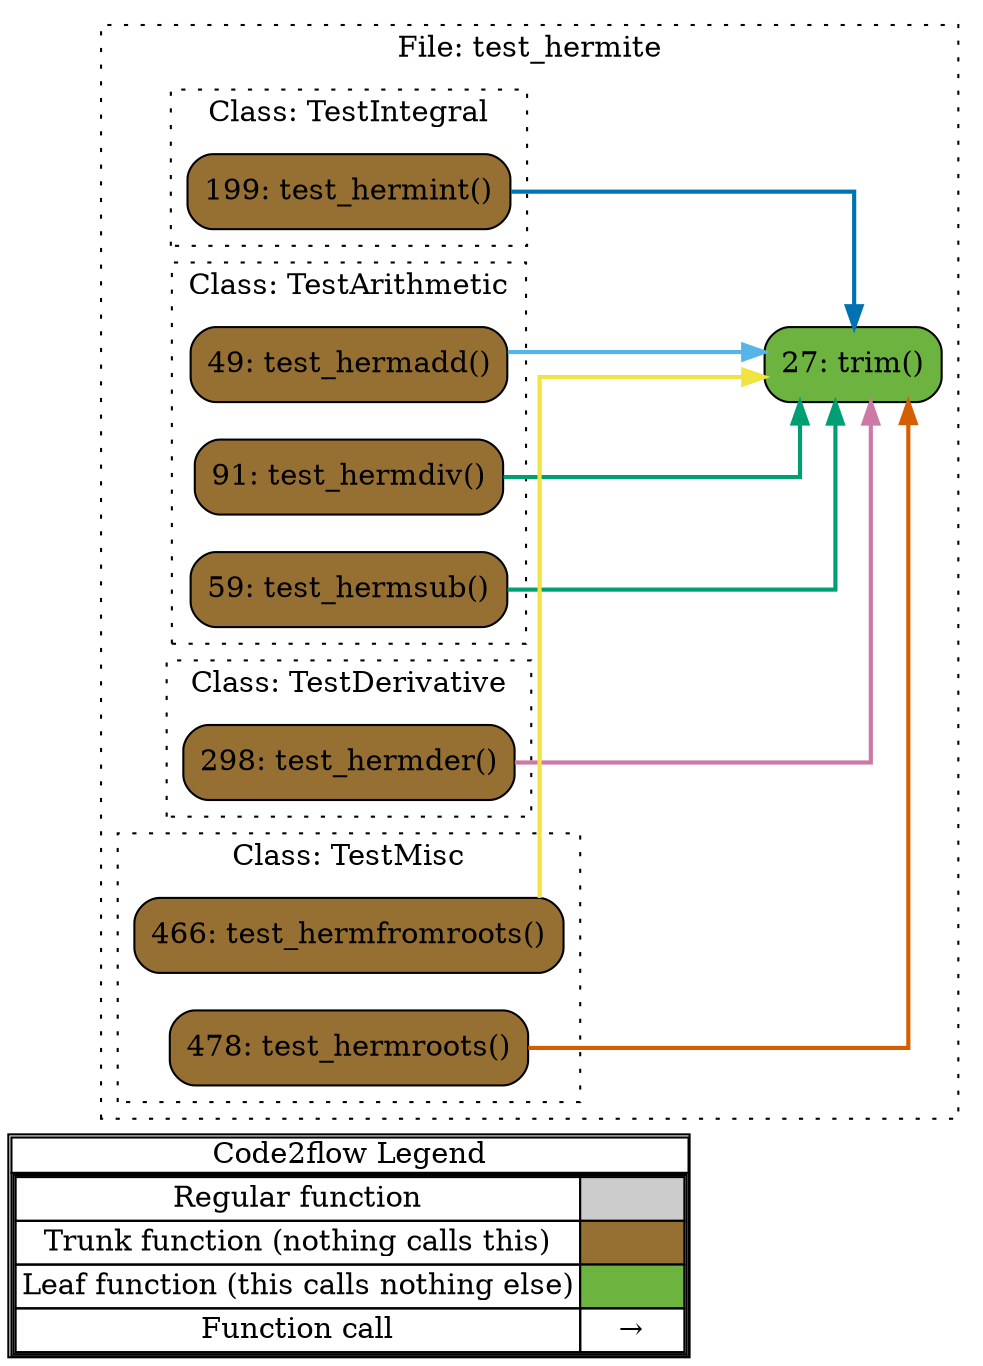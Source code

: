 digraph G {
concentrate=true;
splines="ortho";
rankdir="LR";
subgraph legend{
    rank = min;
    label = "legend";
    Legend [shape=none, margin=0, label = <
        <table cellspacing="0" cellpadding="0" border="1"><tr><td>Code2flow Legend</td></tr><tr><td>
        <table cellspacing="0">
        <tr><td>Regular function</td><td width="50px" bgcolor='#cccccc'></td></tr>
        <tr><td>Trunk function (nothing calls this)</td><td bgcolor='#966F33'></td></tr>
        <tr><td>Leaf function (this calls nothing else)</td><td bgcolor='#6db33f'></td></tr>
        <tr><td>Function call</td><td><font color='black'>&#8594;</font></td></tr>
        </table></td></tr></table>
        >];
}node_6d1d6302 [label="49: test_hermadd()" name="test_hermite::TestArithmetic.test_hermadd" shape="rect" style="rounded,filled" fillcolor="#966F33" ];
node_e9444f73 [label="91: test_hermdiv()" name="test_hermite::TestArithmetic.test_hermdiv" shape="rect" style="rounded,filled" fillcolor="#966F33" ];
node_45677213 [label="59: test_hermsub()" name="test_hermite::TestArithmetic.test_hermsub" shape="rect" style="rounded,filled" fillcolor="#966F33" ];
node_66e4d127 [label="298: test_hermder()" name="test_hermite::TestDerivative.test_hermder" shape="rect" style="rounded,filled" fillcolor="#966F33" ];
node_a0b90635 [label="199: test_hermint()" name="test_hermite::TestIntegral.test_hermint" shape="rect" style="rounded,filled" fillcolor="#966F33" ];
node_b62191e4 [label="466: test_hermfromroots()" name="test_hermite::TestMisc.test_hermfromroots" shape="rect" style="rounded,filled" fillcolor="#966F33" ];
node_150c992e [label="478: test_hermroots()" name="test_hermite::TestMisc.test_hermroots" shape="rect" style="rounded,filled" fillcolor="#966F33" ];
node_2a55e088 [label="27: trim()" name="test_hermite::trim" shape="rect" style="rounded,filled" fillcolor="#6db33f" ];
node_6d1d6302 -> node_2a55e088 [color="#56B4E9" penwidth="2"];
node_6d1d6302 -> node_2a55e088 [color="#56B4E9" penwidth="2"];
node_e9444f73 -> node_2a55e088 [color="#009E73" penwidth="2"];
node_e9444f73 -> node_2a55e088 [color="#009E73" penwidth="2"];
node_45677213 -> node_2a55e088 [color="#009E73" penwidth="2"];
node_45677213 -> node_2a55e088 [color="#009E73" penwidth="2"];
node_66e4d127 -> node_2a55e088 [color="#CC79A7" penwidth="2"];
node_66e4d127 -> node_2a55e088 [color="#CC79A7" penwidth="2"];
node_66e4d127 -> node_2a55e088 [color="#CC79A7" penwidth="2"];
node_66e4d127 -> node_2a55e088 [color="#CC79A7" penwidth="2"];
node_66e4d127 -> node_2a55e088 [color="#CC79A7" penwidth="2"];
node_66e4d127 -> node_2a55e088 [color="#CC79A7" penwidth="2"];
node_a0b90635 -> node_2a55e088 [color="#0072B2" penwidth="2"];
node_a0b90635 -> node_2a55e088 [color="#0072B2" penwidth="2"];
node_a0b90635 -> node_2a55e088 [color="#0072B2" penwidth="2"];
node_a0b90635 -> node_2a55e088 [color="#0072B2" penwidth="2"];
node_a0b90635 -> node_2a55e088 [color="#0072B2" penwidth="2"];
node_a0b90635 -> node_2a55e088 [color="#0072B2" penwidth="2"];
node_a0b90635 -> node_2a55e088 [color="#0072B2" penwidth="2"];
node_a0b90635 -> node_2a55e088 [color="#0072B2" penwidth="2"];
node_a0b90635 -> node_2a55e088 [color="#0072B2" penwidth="2"];
node_a0b90635 -> node_2a55e088 [color="#0072B2" penwidth="2"];
node_a0b90635 -> node_2a55e088 [color="#0072B2" penwidth="2"];
node_a0b90635 -> node_2a55e088 [color="#0072B2" penwidth="2"];
node_b62191e4 -> node_2a55e088 [color="#F0E442" penwidth="2"];
node_150c992e -> node_2a55e088 [color="#D55E00" penwidth="2"];
node_150c992e -> node_2a55e088 [color="#D55E00" penwidth="2"];
subgraph cluster_2b9762df {
    node_2a55e088;
    label="File: test_hermite";
    name="test_hermite";
    style="filled";
    graph[style=dotted];
    subgraph cluster_83aaab3f {
        node_6d1d6302 node_45677213 node_e9444f73;
        label="Class: TestArithmetic";
        name="TestArithmetic";
        style="filled";
        graph[style=dotted];
    };
    subgraph cluster_b9e7274b {
        node_a0b90635;
        label="Class: TestIntegral";
        name="TestIntegral";
        style="filled";
        graph[style=dotted];
    };
    subgraph cluster_a1e610f7 {
        node_66e4d127;
        label="Class: TestDerivative";
        name="TestDerivative";
        style="filled";
        graph[style=dotted];
    };
    subgraph cluster_dfa90fa9 {
        node_b62191e4 node_150c992e;
        label="Class: TestMisc";
        name="TestMisc";
        style="filled";
        graph[style=dotted];
    };
};
}
